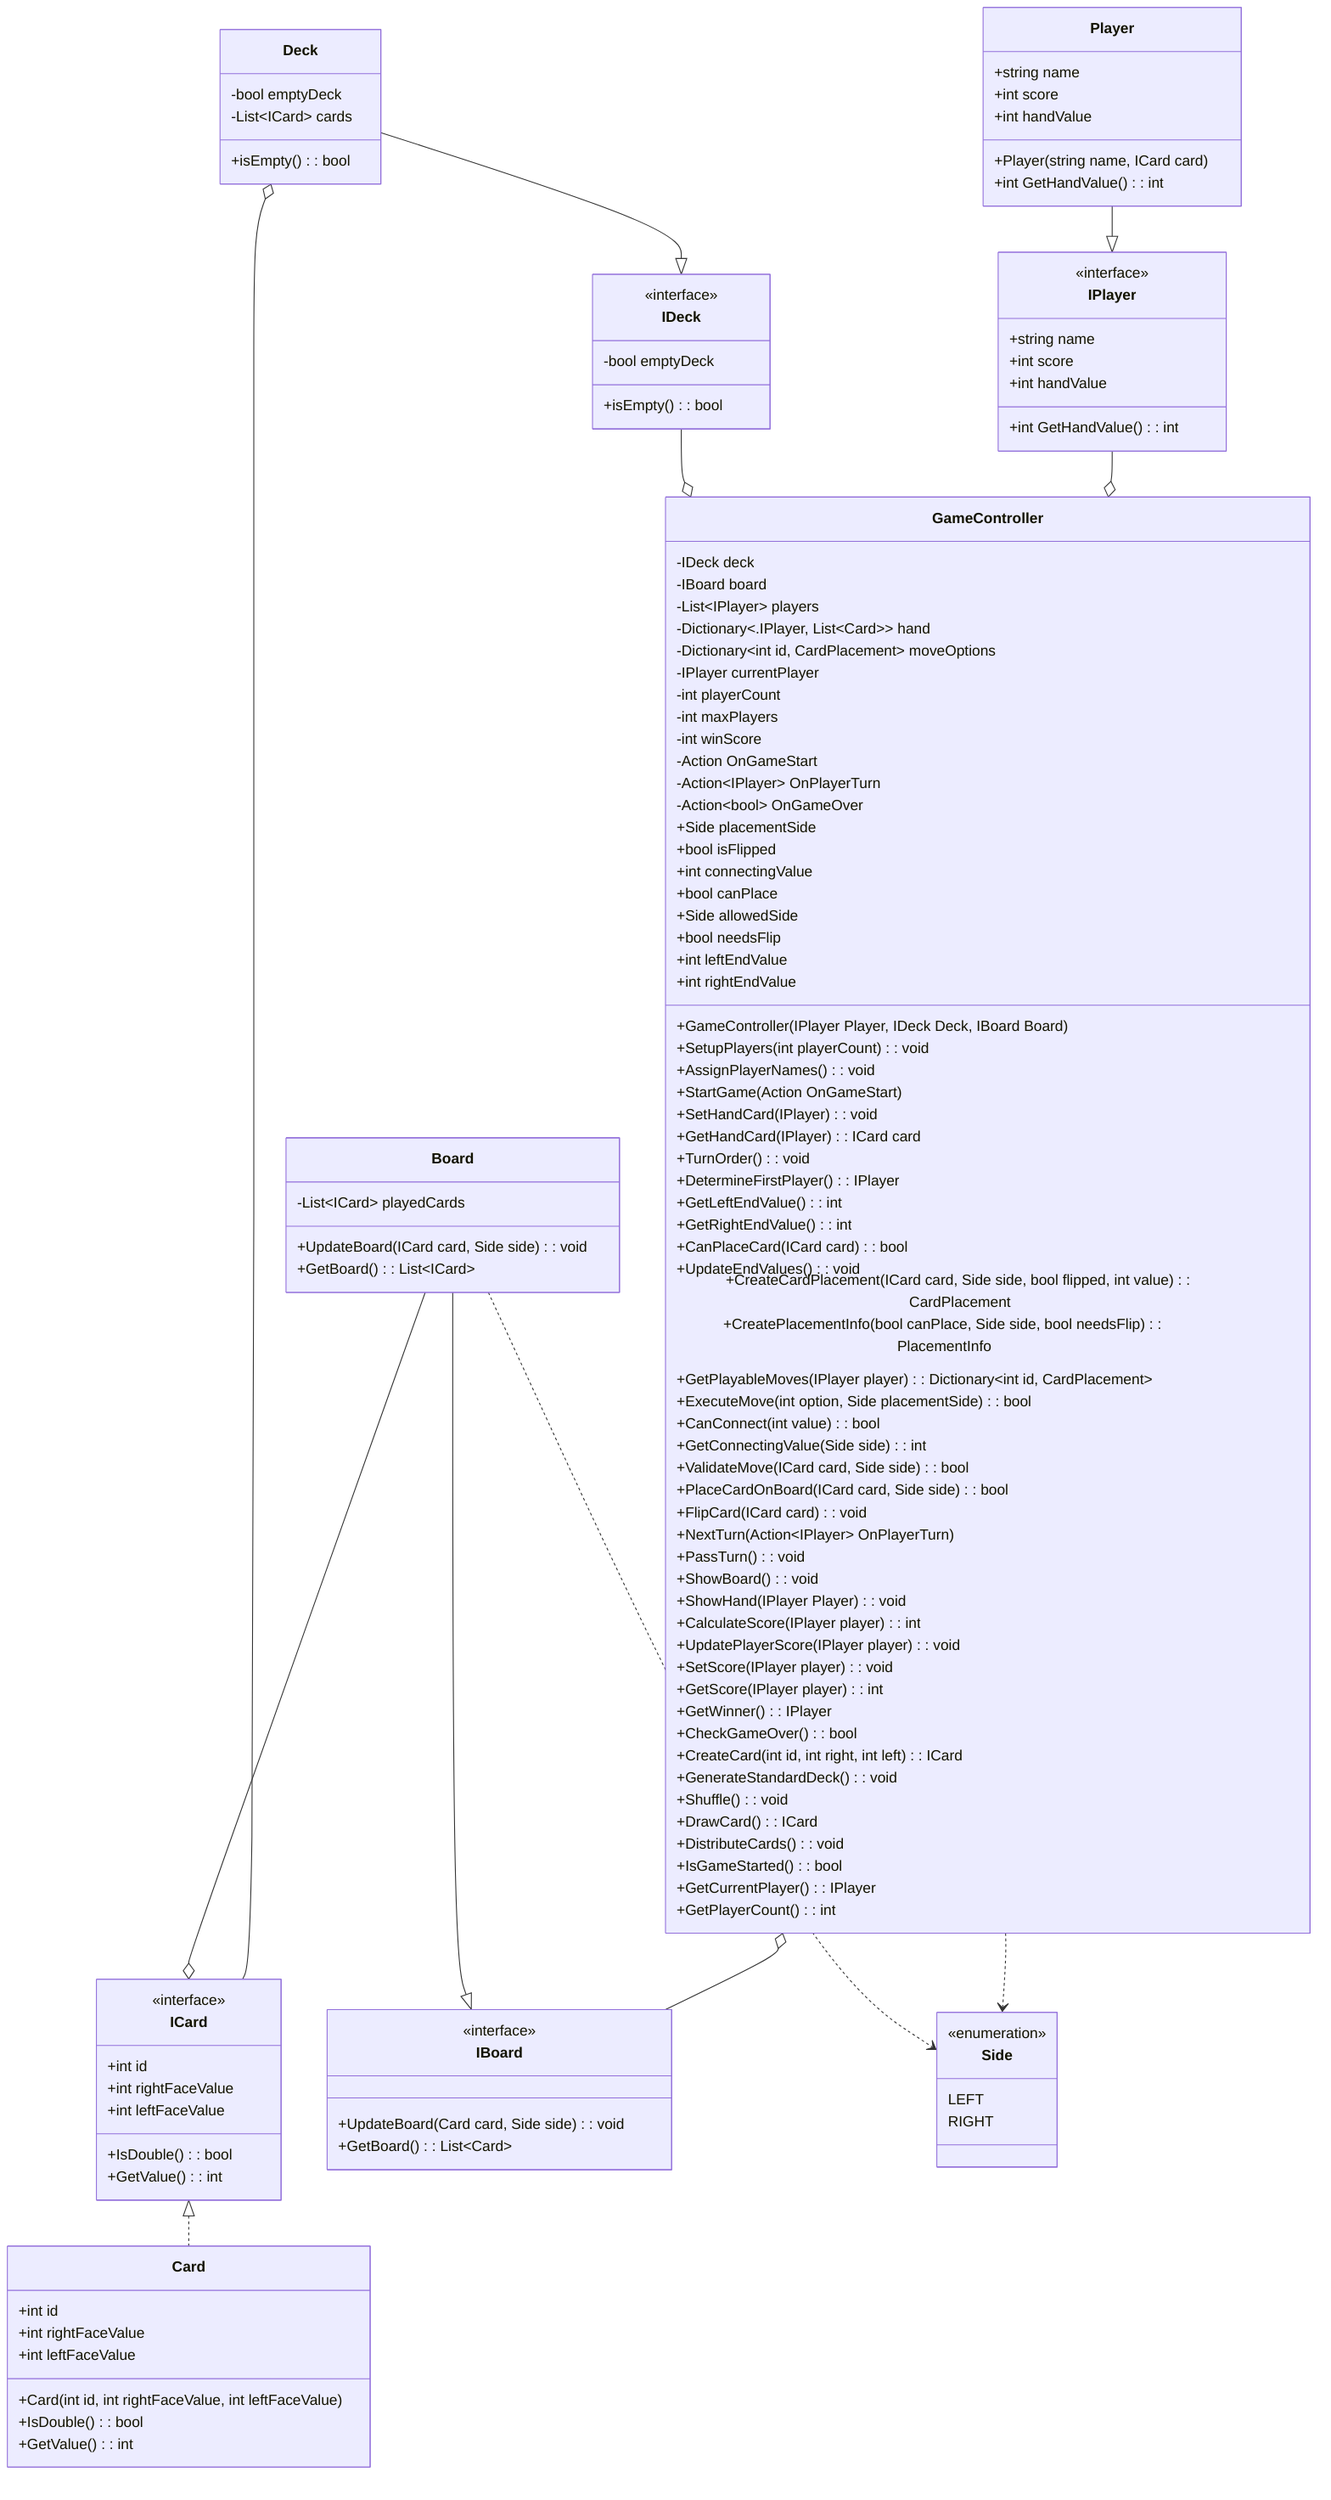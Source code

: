 classDiagram
class IPlayer{
    <<interface>>
    +string name
    +int score
    +int handValue
    +int GetHandValue() : int
}
class Player{
    +string name
    +int score
    +int handValue
    +Player(string name, ICard card)
    +int GetHandValue() : int
}
class ICard{
    <<interface>>
    +int id
    +int rightFaceValue
    +int leftFaceValue 
    +IsDouble() : bool
    +GetValue() : int
}
class IDeck{
    <<interface>>
    -bool emptyDeck
    +isEmpty() : bool
}
class IBoard{
    <<interface>>
    +UpdateBoard(Card card, Side side) : void
    +GetBoard() : List~Card~
}
class Deck{
    -bool emptyDeck
    -List~ICard~ cards
    +isEmpty() : bool
}
class Board{
    -List~ICard~ playedCards
    +UpdateBoard(ICard card, Side side) : void
    +GetBoard() : List~ICard~
}
class Card{
    +int id
    +int rightFaceValue
    +int leftFaceValue   
    +Card(int id, int rightFaceValue, int leftFaceValue) 
    +IsDouble() : bool
    +GetValue() : int
}
class Side{
    <<enumeration>>
    LEFT
    RIGHT
}
class GameController{
    -IDeck deck
    -IBoard board
    -List~IPlayer~ players
    -Dictionary<.IPlayer, List~Card~> hand
    -Dictionary~int id, CardPlacement~ moveOptions
    -IPlayer currentPlayer
    -int playerCount
    -int maxPlayers
    -int winScore
    -Action OnGameStart
    -Action~IPlayer~ OnPlayerTurn
    -Action~bool~ OnGameOver
    +Side placementSide
    +bool isFlipped
    +int connectingValue
    +bool canPlace
    +Side allowedSide
    +bool needsFlip
    +int leftEndValue
    +int rightEndValue
    +GameController(IPlayer Player, IDeck Deck, IBoard Board)
    +SetupPlayers(int playerCount) : void
    +AssignPlayerNames() : void
    +StartGame(Action OnGameStart)
    +SetHandCard(IPlayer): void
    +GetHandCard(IPlayer): ICard card 
    +TurnOrder() : void
    +DetermineFirstPlayer() : IPlayer
    +GetLeftEndValue() : int
    +GetRightEndValue() : int
    +CanPlaceCard(ICard card) : bool
    +UpdateEndValues() : void
    +CreateCardPlacement(ICard card, Side side, bool flipped, int value) : CardPlacement
    +CreatePlacementInfo(bool canPlace, Side side, bool needsFlip) : PlacementInfo
    +GetPlayableMoves(IPlayer player) : Dictionary~int id, CardPlacement~
    +ExecuteMove(int option, Side placementSide) : bool
    +CanConnect(int value) : bool
    +GetConnectingValue(Side side) : int
    +ValidateMove(ICard card, Side side) : bool
    +PlaceCardOnBoard(ICard card, Side side) : bool
    +FlipCard(ICard card) : void
    +NextTurn(Action~IPlayer~ OnPlayerTurn)
    +PassTurn() : void
    +ShowBoard() : void
    +ShowHand(IPlayer Player): void 
    +CalculateScore(IPlayer player) : int
    +UpdatePlayerScore(IPlayer player) : void
    +SetScore(IPlayer player) : void
    +GetScore(IPlayer player) : int
    +GetWinner() : IPlayer
    +CheckGameOver() : bool
    +CreateCard(int id, int right, int left) : ICard
    +GenerateStandardDeck() : void
    +Shuffle() : void
    +DrawCard() : ICard
    +DistributeCards() : void
    +IsGameStarted() : bool
    +GetCurrentPlayer() : IPlayer
    +GetPlayerCount() : int
}
IPlayer --o GameController 
IDeck --o GameController
GameController o-- IBoard
Deck --|> IDeck 
Board --|> IBoard 
Player --|> IPlayer 
Deck o-- ICard
Board --o ICard
ICard <|.. Card 
GameController ..> Side
Board ..> Side